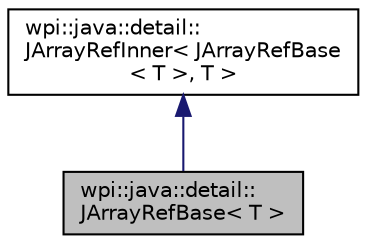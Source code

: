 digraph "wpi::java::detail::JArrayRefBase&lt; T &gt;"
{
  edge [fontname="Helvetica",fontsize="10",labelfontname="Helvetica",labelfontsize="10"];
  node [fontname="Helvetica",fontsize="10",shape=record];
  Node1 [label="wpi::java::detail::\lJArrayRefBase\< T \>",height=0.2,width=0.4,color="black", fillcolor="grey75", style="filled", fontcolor="black"];
  Node2 -> Node1 [dir="back",color="midnightblue",fontsize="10",style="solid",fontname="Helvetica"];
  Node2 [label="wpi::java::detail::\lJArrayRefInner\< JArrayRefBase\l\< T \>, T \>",height=0.2,width=0.4,color="black", fillcolor="white", style="filled",URL="$classwpi_1_1java_1_1detail_1_1JArrayRefInner.html"];
}
